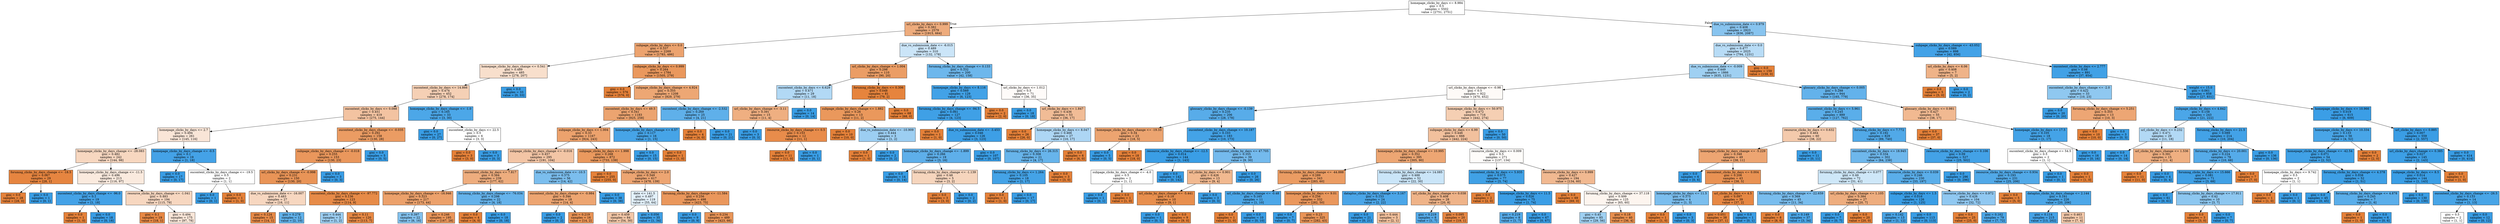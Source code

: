 digraph Tree {
node [shape=box, style="filled", color="black"] ;
0 [label="homepage_clicks_by_days <= 8.984\ngini = 0.5\nsamples = 5502\nvalue = [2751, 2751]", fillcolor="#e5813900"] ;
1 [label="url_clicks_by_days <= 0.999\ngini = 0.382\nsamples = 2579\nvalue = [1915, 664]", fillcolor="#e58139a7"] ;
0 -> 1 [labeldistance=2.5, labelangle=45, headlabel="True"] ;
2 [label="subpage_clicks_by_days <= 0.0\ngini = 0.337\nsamples = 2269\nvalue = [1783, 486]", fillcolor="#e58139b9"] ;
1 -> 2 ;
3 [label="homepage_clicks_by_days_change <= 0.541\ngini = 0.489\nsamples = 485\nvalue = [278, 207]", fillcolor="#e5813941"] ;
2 -> 3 ;
4 [label="oucontent_clicks_by_days <= 14.866\ngini = 0.474\nsamples = 452\nvalue = [278, 174]", fillcolor="#e581395f"] ;
3 -> 4 ;
5 [label="oucontent_clicks_by_days <= 0.088\ngini = 0.451\nsamples = 419\nvalue = [275, 144]", fillcolor="#e5813979"] ;
4 -> 5 ;
6 [label="homepage_clicks_by_days <= 2.7\ngini = 0.494\nsamples = 261\nvalue = [145, 116]", fillcolor="#e5813933"] ;
5 -> 6 ;
7 [label="homepage_clicks_by_days_change <= -28.083\ngini = 0.482\nsamples = 242\nvalue = [144, 98]", fillcolor="#e5813951"] ;
6 -> 7 ;
8 [label="forumng_clicks_by_days_change <= -18.5\ngini = 0.067\nsamples = 29\nvalue = [28, 1]", fillcolor="#e58139f6"] ;
7 -> 8 ;
9 [label="gini = 0.0\nsamples = 28\nvalue = [28, 0]", fillcolor="#e58139ff"] ;
8 -> 9 ;
10 [label="gini = 0.0\nsamples = 1\nvalue = [0, 1]", fillcolor="#399de5ff"] ;
8 -> 10 ;
11 [label="homepage_clicks_by_days_change <= -11.5\ngini = 0.496\nsamples = 213\nvalue = [116, 97]", fillcolor="#e581392a"] ;
7 -> 11 ;
12 [label="oucontent_clicks_by_days_change <= -96.0\ngini = 0.1\nsamples = 19\nvalue = [1, 18]", fillcolor="#399de5f1"] ;
11 -> 12 ;
13 [label="gini = 0.0\nsamples = 1\nvalue = [1, 0]", fillcolor="#e58139ff"] ;
12 -> 13 ;
14 [label="gini = 0.0\nsamples = 18\nvalue = [0, 18]", fillcolor="#399de5ff"] ;
12 -> 14 ;
15 [label="resource_clicks_by_days_change <= -1.041\ngini = 0.483\nsamples = 194\nvalue = [115, 79]", fillcolor="#e5813950"] ;
11 -> 15 ;
16 [label="gini = 0.1\nsamples = 19\nvalue = [18, 1]", fillcolor="#e58139f1"] ;
15 -> 16 ;
17 [label="gini = 0.494\nsamples = 175\nvalue = [97, 78]", fillcolor="#e5813932"] ;
15 -> 17 ;
18 [label="homepage_clicks_by_days_change <= -0.5\ngini = 0.1\nsamples = 19\nvalue = [1, 18]", fillcolor="#399de5f1"] ;
6 -> 18 ;
19 [label="gini = 0.0\nsamples = 17\nvalue = [0, 17]", fillcolor="#399de5ff"] ;
18 -> 19 ;
20 [label="oucontent_clicks_by_days_change <= -19.5\ngini = 0.5\nsamples = 2\nvalue = [1, 1]", fillcolor="#e5813900"] ;
18 -> 20 ;
21 [label="gini = 0.0\nsamples = 1\nvalue = [0, 1]", fillcolor="#399de5ff"] ;
20 -> 21 ;
22 [label="gini = 0.0\nsamples = 1\nvalue = [1, 0]", fillcolor="#e58139ff"] ;
20 -> 22 ;
23 [label="oucontent_clicks_by_days_change <= -0.035\ngini = 0.292\nsamples = 158\nvalue = [130, 28]", fillcolor="#e58139c8"] ;
5 -> 23 ;
24 [label="subpage_clicks_by_days_change <= -0.018\ngini = 0.255\nsamples = 153\nvalue = [130, 23]", fillcolor="#e58139d2"] ;
23 -> 24 ;
25 [label="url_clicks_by_days_change <= -0.998\ngini = 0.231\nsamples = 150\nvalue = [130, 20]", fillcolor="#e58139d8"] ;
24 -> 25 ;
26 [label="due_vs_submission_date <= -16.007\ngini = 0.483\nsamples = 27\nvalue = [16, 11]", fillcolor="#e5813950"] ;
25 -> 26 ;
27 [label="gini = 0.124\nsamples = 15\nvalue = [14, 1]", fillcolor="#e58139ed"] ;
26 -> 27 ;
28 [label="gini = 0.278\nsamples = 12\nvalue = [2, 10]", fillcolor="#399de5cc"] ;
26 -> 28 ;
29 [label="oucontent_clicks_by_days_change <= -97.772\ngini = 0.136\nsamples = 123\nvalue = [114, 9]", fillcolor="#e58139eb"] ;
25 -> 29 ;
30 [label="gini = 0.444\nsamples = 3\nvalue = [1, 2]", fillcolor="#399de57f"] ;
29 -> 30 ;
31 [label="gini = 0.11\nsamples = 120\nvalue = [113, 7]", fillcolor="#e58139ef"] ;
29 -> 31 ;
32 [label="gini = 0.0\nsamples = 3\nvalue = [0, 3]", fillcolor="#399de5ff"] ;
24 -> 32 ;
33 [label="gini = 0.0\nsamples = 5\nvalue = [0, 5]", fillcolor="#399de5ff"] ;
23 -> 33 ;
34 [label="homepage_clicks_by_days_change <= -1.0\ngini = 0.165\nsamples = 33\nvalue = [3, 30]", fillcolor="#399de5e6"] ;
4 -> 34 ;
35 [label="gini = 0.0\nsamples = 27\nvalue = [0, 27]", fillcolor="#399de5ff"] ;
34 -> 35 ;
36 [label="oucontent_clicks_by_days <= 22.5\ngini = 0.5\nsamples = 6\nvalue = [3, 3]", fillcolor="#e5813900"] ;
34 -> 36 ;
37 [label="gini = 0.0\nsamples = 3\nvalue = [3, 0]", fillcolor="#e58139ff"] ;
36 -> 37 ;
38 [label="gini = 0.0\nsamples = 3\nvalue = [0, 3]", fillcolor="#399de5ff"] ;
36 -> 38 ;
39 [label="gini = 0.0\nsamples = 33\nvalue = [0, 33]", fillcolor="#399de5ff"] ;
3 -> 39 ;
40 [label="subpage_clicks_by_days <= 0.999\ngini = 0.264\nsamples = 1784\nvalue = [1505, 279]", fillcolor="#e58139d0"] ;
2 -> 40 ;
41 [label="gini = 0.0\nsamples = 576\nvalue = [576, 0]", fillcolor="#e58139ff"] ;
40 -> 41 ;
42 [label="subpage_clicks_by_days_change <= 4.924\ngini = 0.355\nsamples = 1208\nvalue = [929, 279]", fillcolor="#e58139b2"] ;
40 -> 42 ;
43 [label="oucontent_clicks_by_days <= 49.5\ngini = 0.341\nsamples = 1183\nvalue = [925, 258]", fillcolor="#e58139b8"] ;
42 -> 43 ;
44 [label="subpage_clicks_by_days <= 1.004\ngini = 0.33\nsamples = 1167\nvalue = [924, 243]", fillcolor="#e58139bc"] ;
43 -> 44 ;
45 [label="subpage_clicks_by_days_change <= -0.016\ngini = 0.457\nsamples = 295\nvalue = [191, 104]", fillcolor="#e5813974"] ;
44 -> 45 ;
46 [label="oucontent_clicks_by_days <= 7.817\ngini = 0.384\nsamples = 239\nvalue = [177, 62]", fillcolor="#e58139a6"] ;
45 -> 46 ;
47 [label="homepage_clicks_by_days_change <= -16.946\ngini = 0.323\nsamples = 217\nvalue = [173, 44]", fillcolor="#e58139be"] ;
46 -> 47 ;
48 [label="gini = 0.397\nsamples = 22\nvalue = [6, 16]", fillcolor="#399de59f"] ;
47 -> 48 ;
49 [label="gini = 0.246\nsamples = 195\nvalue = [167, 28]", fillcolor="#e58139d4"] ;
47 -> 49 ;
50 [label="forumng_clicks_by_days_change <= -76.034\ngini = 0.298\nsamples = 22\nvalue = [4, 18]", fillcolor="#399de5c6"] ;
46 -> 50 ;
51 [label="gini = 0.0\nsamples = 4\nvalue = [4, 0]", fillcolor="#e58139ff"] ;
50 -> 51 ;
52 [label="gini = 0.0\nsamples = 18\nvalue = [0, 18]", fillcolor="#399de5ff"] ;
50 -> 52 ;
53 [label="due_vs_submission_date <= -10.5\ngini = 0.375\nsamples = 56\nvalue = [14, 42]", fillcolor="#399de5aa"] ;
45 -> 53 ;
54 [label="oucontent_clicks_by_days_change <= -0.984\ngini = 0.346\nsamples = 18\nvalue = [14, 4]", fillcolor="#e58139b6"] ;
53 -> 54 ;
55 [label="gini = 0.0\nsamples = 2\nvalue = [0, 2]", fillcolor="#399de5ff"] ;
54 -> 55 ;
56 [label="gini = 0.219\nsamples = 16\nvalue = [14, 2]", fillcolor="#e58139db"] ;
54 -> 56 ;
57 [label="gini = 0.0\nsamples = 38\nvalue = [0, 38]", fillcolor="#399de5ff"] ;
53 -> 57 ;
58 [label="subpage_clicks_by_days <= 1.998\ngini = 0.268\nsamples = 872\nvalue = [733, 139]", fillcolor="#e58139cf"] ;
44 -> 58 ;
59 [label="gini = 0.0\nsamples = 255\nvalue = [255, 0]", fillcolor="#e58139ff"] ;
58 -> 59 ;
60 [label="subpage_clicks_by_days <= 2.0\ngini = 0.349\nsamples = 617\nvalue = [478, 139]", fillcolor="#e58139b5"] ;
58 -> 60 ;
61 [label="date <= 141.5\ngini = 0.497\nsamples = 119\nvalue = [55, 64]", fillcolor="#399de524"] ;
60 -> 61 ;
62 [label="gini = 0.459\nsamples = 84\nvalue = [54, 30]", fillcolor="#e5813971"] ;
61 -> 62 ;
63 [label="gini = 0.056\nsamples = 35\nvalue = [1, 34]", fillcolor="#399de5f8"] ;
61 -> 63 ;
64 [label="forumng_clicks_by_days_change <= -11.584\ngini = 0.256\nsamples = 498\nvalue = [423, 75]", fillcolor="#e58139d2"] ;
60 -> 64 ;
65 [label="gini = 0.0\nsamples = 9\nvalue = [0, 9]", fillcolor="#399de5ff"] ;
64 -> 65 ;
66 [label="gini = 0.234\nsamples = 489\nvalue = [423, 66]", fillcolor="#e58139d7"] ;
64 -> 66 ;
67 [label="homepage_clicks_by_days_change <= 6.57\ngini = 0.117\nsamples = 16\nvalue = [1, 15]", fillcolor="#399de5ee"] ;
43 -> 67 ;
68 [label="gini = 0.0\nsamples = 15\nvalue = [0, 15]", fillcolor="#399de5ff"] ;
67 -> 68 ;
69 [label="gini = 0.0\nsamples = 1\nvalue = [1, 0]", fillcolor="#e58139ff"] ;
67 -> 69 ;
70 [label="oucontent_clicks_by_days_change <= -2.532\ngini = 0.269\nsamples = 25\nvalue = [4, 21]", fillcolor="#399de5ce"] ;
42 -> 70 ;
71 [label="gini = 0.0\nsamples = 4\nvalue = [4, 0]", fillcolor="#e58139ff"] ;
70 -> 71 ;
72 [label="gini = 0.0\nsamples = 21\nvalue = [0, 21]", fillcolor="#399de5ff"] ;
70 -> 72 ;
73 [label="due_vs_submission_date <= -6.015\ngini = 0.489\nsamples = 310\nvalue = [132, 178]", fillcolor="#399de542"] ;
1 -> 73 ;
74 [label="url_clicks_by_days_change <= 1.004\ngini = 0.298\nsamples = 110\nvalue = [90, 20]", fillcolor="#e58139c6"] ;
73 -> 74 ;
75 [label="oucontent_clicks_by_days <= 6.629\ngini = 0.471\nsamples = 29\nvalue = [11, 18]", fillcolor="#399de563"] ;
74 -> 75 ;
76 [label="url_clicks_by_days_change <= -3.11\ngini = 0.391\nsamples = 15\nvalue = [11, 4]", fillcolor="#e58139a2"] ;
75 -> 76 ;
77 [label="gini = 0.0\nsamples = 3\nvalue = [0, 3]", fillcolor="#399de5ff"] ;
76 -> 77 ;
78 [label="resource_clicks_by_days_change <= 0.5\ngini = 0.153\nsamples = 12\nvalue = [11, 1]", fillcolor="#e58139e8"] ;
76 -> 78 ;
79 [label="gini = 0.0\nsamples = 11\nvalue = [11, 0]", fillcolor="#e58139ff"] ;
78 -> 79 ;
80 [label="gini = 0.0\nsamples = 1\nvalue = [0, 1]", fillcolor="#399de5ff"] ;
78 -> 80 ;
81 [label="gini = 0.0\nsamples = 14\nvalue = [0, 14]", fillcolor="#399de5ff"] ;
75 -> 81 ;
82 [label="forumng_clicks_by_days <= 0.306\ngini = 0.048\nsamples = 81\nvalue = [79, 2]", fillcolor="#e58139f9"] ;
74 -> 82 ;
83 [label="subpage_clicks_by_days_change <= 1.882\ngini = 0.26\nsamples = 13\nvalue = [11, 2]", fillcolor="#e58139d1"] ;
82 -> 83 ;
84 [label="gini = 0.0\nsamples = 10\nvalue = [10, 0]", fillcolor="#e58139ff"] ;
83 -> 84 ;
85 [label="due_vs_submission_date <= -10.909\ngini = 0.444\nsamples = 3\nvalue = [1, 2]", fillcolor="#399de57f"] ;
83 -> 85 ;
86 [label="gini = 0.0\nsamples = 1\nvalue = [1, 0]", fillcolor="#e58139ff"] ;
85 -> 86 ;
87 [label="gini = 0.0\nsamples = 2\nvalue = [0, 2]", fillcolor="#399de5ff"] ;
85 -> 87 ;
88 [label="gini = 0.0\nsamples = 68\nvalue = [68, 0]", fillcolor="#e58139ff"] ;
82 -> 88 ;
89 [label="forumng_clicks_by_days_change <= 0.133\ngini = 0.332\nsamples = 200\nvalue = [42, 158]", fillcolor="#399de5bb"] ;
73 -> 89 ;
90 [label="homepage_clicks_by_days <= 8.116\ngini = 0.089\nsamples = 129\nvalue = [6, 123]", fillcolor="#399de5f3"] ;
89 -> 90 ;
91 [label="forumng_clicks_by_days_change <= -94.5\ngini = 0.061\nsamples = 127\nvalue = [4, 123]", fillcolor="#399de5f7"] ;
90 -> 91 ;
92 [label="gini = 0.0\nsamples = 1\nvalue = [1, 0]", fillcolor="#e58139ff"] ;
91 -> 92 ;
93 [label="due_vs_submission_date <= -3.453\ngini = 0.046\nsamples = 126\nvalue = [3, 123]", fillcolor="#399de5f9"] ;
91 -> 93 ;
94 [label="homepage_clicks_by_days_change <= -1.899\ngini = 0.266\nsamples = 19\nvalue = [3, 16]", fillcolor="#399de5cf"] ;
93 -> 94 ;
95 [label="gini = 0.0\nsamples = 14\nvalue = [0, 14]", fillcolor="#399de5ff"] ;
94 -> 95 ;
96 [label="forumng_clicks_by_days_change <= -1.139\ngini = 0.48\nsamples = 5\nvalue = [3, 2]", fillcolor="#e5813955"] ;
94 -> 96 ;
97 [label="gini = 0.0\nsamples = 3\nvalue = [3, 0]", fillcolor="#e58139ff"] ;
96 -> 97 ;
98 [label="gini = 0.0\nsamples = 2\nvalue = [0, 2]", fillcolor="#399de5ff"] ;
96 -> 98 ;
99 [label="gini = 0.0\nsamples = 107\nvalue = [0, 107]", fillcolor="#399de5ff"] ;
93 -> 99 ;
100 [label="gini = 0.0\nsamples = 2\nvalue = [2, 0]", fillcolor="#e58139ff"] ;
90 -> 100 ;
101 [label="url_clicks_by_days <= 1.012\ngini = 0.5\nsamples = 71\nvalue = [36, 35]", fillcolor="#e5813907"] ;
89 -> 101 ;
102 [label="gini = 0.0\nsamples = 18\nvalue = [0, 18]", fillcolor="#399de5ff"] ;
101 -> 102 ;
103 [label="url_clicks_by_days <= 1.847\ngini = 0.436\nsamples = 53\nvalue = [36, 17]", fillcolor="#e5813987"] ;
101 -> 103 ;
104 [label="gini = 0.0\nsamples = 26\nvalue = [26, 0]", fillcolor="#e58139ff"] ;
103 -> 104 ;
105 [label="homepage_clicks_by_days <= 8.047\ngini = 0.466\nsamples = 27\nvalue = [10, 17]", fillcolor="#399de569"] ;
103 -> 105 ;
106 [label="forumng_clicks_by_days <= 26.315\ngini = 0.308\nsamples = 21\nvalue = [4, 17]", fillcolor="#399de5c3"] ;
105 -> 106 ;
107 [label="forumng_clicks_by_days <= 1.264\ngini = 0.105\nsamples = 18\nvalue = [1, 17]", fillcolor="#399de5f0"] ;
106 -> 107 ;
108 [label="gini = 0.0\nsamples = 1\nvalue = [1, 0]", fillcolor="#e58139ff"] ;
107 -> 108 ;
109 [label="gini = 0.0\nsamples = 17\nvalue = [0, 17]", fillcolor="#399de5ff"] ;
107 -> 109 ;
110 [label="gini = 0.0\nsamples = 3\nvalue = [3, 0]", fillcolor="#e58139ff"] ;
106 -> 110 ;
111 [label="gini = 0.0\nsamples = 6\nvalue = [6, 0]", fillcolor="#e58139ff"] ;
105 -> 111 ;
112 [label="due_vs_submission_date <= 0.979\ngini = 0.408\nsamples = 2923\nvalue = [836, 2087]", fillcolor="#399de599"] ;
0 -> 112 [labeldistance=2.5, labelangle=-45, headlabel="False"] ;
113 [label="due_vs_submission_date <= 0.0\ngini = 0.477\nsamples = 2025\nvalue = [794, 1231]", fillcolor="#399de55b"] ;
112 -> 113 ;
114 [label="due_vs_submission_date <= -0.009\ngini = 0.449\nsamples = 1866\nvalue = [635, 1231]", fillcolor="#399de57b"] ;
113 -> 114 ;
115 [label="url_clicks_by_days_change <= -0.98\ngini = 0.5\nsamples = 922\nvalue = [470, 452]", fillcolor="#e581390a"] ;
114 -> 115 ;
116 [label="glossary_clicks_by_days_change <= -0.139\ngini = 0.235\nsamples = 206\nvalue = [28, 178]", fillcolor="#399de5d7"] ;
115 -> 116 ;
117 [label="homepage_clicks_by_days_change <= -19.33\ngini = 0.34\nsamples = 23\nvalue = [18, 5]", fillcolor="#e58139b8"] ;
116 -> 117 ;
118 [label="gini = 0.0\nsamples = 5\nvalue = [0, 5]", fillcolor="#399de5ff"] ;
117 -> 118 ;
119 [label="gini = 0.0\nsamples = 18\nvalue = [18, 0]", fillcolor="#e58139ff"] ;
117 -> 119 ;
120 [label="oucontent_clicks_by_days_change <= 10.187\ngini = 0.103\nsamples = 183\nvalue = [10, 173]", fillcolor="#399de5f0"] ;
116 -> 120 ;
121 [label="resource_clicks_by_days_change <= -12.5\ngini = 0.014\nsamples = 144\nvalue = [1, 143]", fillcolor="#399de5fd"] ;
120 -> 121 ;
122 [label="subpage_clicks_by_days_change <= -4.0\ngini = 0.5\nsamples = 2\nvalue = [1, 1]", fillcolor="#e5813900"] ;
121 -> 122 ;
123 [label="gini = 0.0\nsamples = 1\nvalue = [0, 1]", fillcolor="#399de5ff"] ;
122 -> 123 ;
124 [label="gini = 0.0\nsamples = 1\nvalue = [1, 0]", fillcolor="#e58139ff"] ;
122 -> 124 ;
125 [label="gini = 0.0\nsamples = 142\nvalue = [0, 142]", fillcolor="#399de5ff"] ;
121 -> 125 ;
126 [label="oucontent_clicks_by_days <= 47.705\ngini = 0.355\nsamples = 39\nvalue = [9, 30]", fillcolor="#399de5b3"] ;
120 -> 126 ;
127 [label="url_clicks_by_days <= 0.901\ngini = 0.426\nsamples = 13\nvalue = [9, 4]", fillcolor="#e581398e"] ;
126 -> 127 ;
128 [label="url_clicks_by_days_change <= -5.441\ngini = 0.18\nsamples = 10\nvalue = [9, 1]", fillcolor="#e58139e3"] ;
127 -> 128 ;
129 [label="gini = 0.0\nsamples = 1\nvalue = [0, 1]", fillcolor="#399de5ff"] ;
128 -> 129 ;
130 [label="gini = 0.0\nsamples = 9\nvalue = [9, 0]", fillcolor="#e58139ff"] ;
128 -> 130 ;
131 [label="gini = 0.0\nsamples = 3\nvalue = [0, 3]", fillcolor="#399de5ff"] ;
127 -> 131 ;
132 [label="gini = 0.0\nsamples = 26\nvalue = [0, 26]", fillcolor="#399de5ff"] ;
126 -> 132 ;
133 [label="homepage_clicks_by_days <= 50.975\ngini = 0.472\nsamples = 716\nvalue = [442, 274]", fillcolor="#e5813961"] ;
115 -> 133 ;
134 [label="subpage_clicks_by_days <= 6.99\ngini = 0.446\nsamples = 666\nvalue = [442, 224]", fillcolor="#e581397e"] ;
133 -> 134 ;
135 [label="homepage_clicks_by_days_change <= 10.995\ngini = 0.352\nsamples = 395\nvalue = [305, 90]", fillcolor="#e58139b4"] ;
134 -> 135 ;
136 [label="forumng_clicks_by_days_change <= -44.888\ngini = 0.289\nsamples = 343\nvalue = [283, 60]", fillcolor="#e58139c9"] ;
135 -> 136 ;
137 [label="url_clicks_by_days_change <= -0.48\ngini = 0.165\nsamples = 11\nvalue = [1, 10]", fillcolor="#399de5e6"] ;
136 -> 137 ;
138 [label="gini = 0.0\nsamples = 1\nvalue = [1, 0]", fillcolor="#e58139ff"] ;
137 -> 138 ;
139 [label="gini = 0.0\nsamples = 10\nvalue = [0, 10]", fillcolor="#399de5ff"] ;
137 -> 139 ;
140 [label="homepage_clicks_by_days <= 9.01\ngini = 0.256\nsamples = 332\nvalue = [282, 50]", fillcolor="#e58139d2"] ;
136 -> 140 ;
141 [label="gini = 0.0\nsamples = 7\nvalue = [0, 7]", fillcolor="#399de5ff"] ;
140 -> 141 ;
142 [label="gini = 0.23\nsamples = 325\nvalue = [282, 43]", fillcolor="#e58139d8"] ;
140 -> 142 ;
143 [label="forumng_clicks_by_days_change <= 14.085\ngini = 0.488\nsamples = 52\nvalue = [22, 30]", fillcolor="#399de544"] ;
135 -> 143 ;
144 [label="dataplus_clicks_by_days_change <= 3.167\ngini = 0.153\nsamples = 24\nvalue = [2, 22]", fillcolor="#399de5e8"] ;
143 -> 144 ;
145 [label="gini = 0.0\nsamples = 21\nvalue = [0, 21]", fillcolor="#399de5ff"] ;
144 -> 145 ;
146 [label="gini = 0.444\nsamples = 3\nvalue = [2, 1]", fillcolor="#e581397f"] ;
144 -> 146 ;
147 [label="url_clicks_by_days_change <= 0.038\ngini = 0.408\nsamples = 28\nvalue = [20, 8]", fillcolor="#e5813999"] ;
143 -> 147 ;
148 [label="gini = 0.219\nsamples = 8\nvalue = [1, 7]", fillcolor="#399de5db"] ;
147 -> 148 ;
149 [label="gini = 0.095\nsamples = 20\nvalue = [19, 1]", fillcolor="#e58139f2"] ;
147 -> 149 ;
150 [label="resource_clicks_by_days <= 0.009\ngini = 0.5\nsamples = 271\nvalue = [137, 134]", fillcolor="#e5813906"] ;
134 -> 150 ;
151 [label="oucontent_clicks_by_days <= 5.935\ngini = 0.075\nsamples = 77\nvalue = [3, 74]", fillcolor="#399de5f5"] ;
150 -> 151 ;
152 [label="gini = 0.0\nsamples = 2\nvalue = [2, 0]", fillcolor="#e58139ff"] ;
151 -> 152 ;
153 [label="homepage_clicks_by_days <= 11.5\ngini = 0.026\nsamples = 75\nvalue = [1, 74]", fillcolor="#399de5fc"] ;
151 -> 153 ;
154 [label="gini = 0.219\nsamples = 8\nvalue = [1, 7]", fillcolor="#399de5db"] ;
153 -> 154 ;
155 [label="gini = 0.0\nsamples = 67\nvalue = [0, 67]", fillcolor="#399de5ff"] ;
153 -> 155 ;
156 [label="resource_clicks_by_days <= 0.999\ngini = 0.427\nsamples = 194\nvalue = [134, 60]", fillcolor="#e581398d"] ;
150 -> 156 ;
157 [label="gini = 0.0\nsamples = 69\nvalue = [69, 0]", fillcolor="#e58139ff"] ;
156 -> 157 ;
158 [label="forumng_clicks_by_days_change <= 37.118\ngini = 0.499\nsamples = 125\nvalue = [65, 60]", fillcolor="#e5813914"] ;
156 -> 158 ;
159 [label="gini = 0.45\nsamples = 85\nvalue = [29, 56]", fillcolor="#399de57b"] ;
158 -> 159 ;
160 [label="gini = 0.18\nsamples = 40\nvalue = [36, 4]", fillcolor="#e58139e3"] ;
158 -> 160 ;
161 [label="gini = 0.0\nsamples = 50\nvalue = [0, 50]", fillcolor="#399de5ff"] ;
133 -> 161 ;
162 [label="glossary_clicks_by_days_change <= 0.005\ngini = 0.288\nsamples = 944\nvalue = [165, 779]", fillcolor="#399de5c9"] ;
114 -> 162 ;
163 [label="oucontent_clicks_by_days <= 5.961\ngini = 0.245\nsamples = 889\nvalue = [127, 762]", fillcolor="#399de5d4"] ;
162 -> 163 ;
164 [label="resource_clicks_by_days <= 0.632\ngini = 0.464\nsamples = 60\nvalue = [38, 22]", fillcolor="#e581396b"] ;
163 -> 164 ;
165 [label="homepage_clicks_by_days_change <= -5.229\ngini = 0.348\nsamples = 49\nvalue = [38, 11]", fillcolor="#e58139b5"] ;
164 -> 165 ;
166 [label="gini = 0.0\nsamples = 6\nvalue = [0, 6]", fillcolor="#399de5ff"] ;
165 -> 166 ;
167 [label="oucontent_clicks_by_days <= 0.004\ngini = 0.206\nsamples = 43\nvalue = [38, 5]", fillcolor="#e58139dd"] ;
165 -> 167 ;
168 [label="homepage_clicks_by_days <= 11.5\ngini = 0.375\nsamples = 4\nvalue = [1, 3]", fillcolor="#399de5aa"] ;
167 -> 168 ;
169 [label="gini = 0.0\nsamples = 1\nvalue = [1, 0]", fillcolor="#e58139ff"] ;
168 -> 169 ;
170 [label="gini = 0.0\nsamples = 3\nvalue = [0, 3]", fillcolor="#399de5ff"] ;
168 -> 170 ;
171 [label="url_clicks_by_days <= 4.5\ngini = 0.097\nsamples = 39\nvalue = [37, 2]", fillcolor="#e58139f1"] ;
167 -> 171 ;
172 [label="gini = 0.051\nsamples = 38\nvalue = [37, 1]", fillcolor="#e58139f8"] ;
171 -> 172 ;
173 [label="gini = 0.0\nsamples = 1\nvalue = [0, 1]", fillcolor="#399de5ff"] ;
171 -> 173 ;
174 [label="gini = 0.0\nsamples = 11\nvalue = [0, 11]", fillcolor="#399de5ff"] ;
164 -> 174 ;
175 [label="forumng_clicks_by_days <= 7.772\ngini = 0.192\nsamples = 829\nvalue = [89, 740]", fillcolor="#399de5e0"] ;
163 -> 175 ;
176 [label="oucontent_clicks_by_days <= 18.945\ngini = 0.334\nsamples = 302\nvalue = [64, 238]", fillcolor="#399de5ba"] ;
175 -> 176 ;
177 [label="forumng_clicks_by_days_change <= 0.077\ngini = 0.49\nsamples = 72\nvalue = [31, 41]", fillcolor="#399de53e"] ;
176 -> 177 ;
178 [label="forumng_clicks_by_days_change <= -22.659\ngini = 0.369\nsamples = 45\nvalue = [11, 34]", fillcolor="#399de5ac"] ;
177 -> 178 ;
179 [label="gini = 0.0\nsamples = 8\nvalue = [8, 0]", fillcolor="#e58139ff"] ;
178 -> 179 ;
180 [label="gini = 0.149\nsamples = 37\nvalue = [3, 34]", fillcolor="#399de5e9"] ;
178 -> 180 ;
181 [label="url_clicks_by_days_change <= 1.105\ngini = 0.384\nsamples = 27\nvalue = [20, 7]", fillcolor="#e58139a6"] ;
177 -> 181 ;
182 [label="gini = 0.0\nsamples = 7\nvalue = [0, 7]", fillcolor="#399de5ff"] ;
181 -> 182 ;
183 [label="gini = 0.0\nsamples = 20\nvalue = [20, 0]", fillcolor="#e58139ff"] ;
181 -> 183 ;
184 [label="resource_clicks_by_days <= 0.039\ngini = 0.246\nsamples = 230\nvalue = [33, 197]", fillcolor="#399de5d4"] ;
176 -> 184 ;
185 [label="subpage_clicks_by_days <= 1.5\ngini = 0.016\nsamples = 126\nvalue = [1, 125]", fillcolor="#399de5fd"] ;
184 -> 185 ;
186 [label="gini = 0.142\nsamples = 13\nvalue = [1, 12]", fillcolor="#399de5ea"] ;
185 -> 186 ;
187 [label="gini = 0.0\nsamples = 113\nvalue = [0, 113]", fillcolor="#399de5ff"] ;
185 -> 187 ;
188 [label="resource_clicks_by_days <= 0.972\ngini = 0.426\nsamples = 104\nvalue = [32, 72]", fillcolor="#399de58e"] ;
184 -> 188 ;
189 [label="gini = 0.0\nsamples = 25\nvalue = [25, 0]", fillcolor="#e58139ff"] ;
188 -> 189 ;
190 [label="gini = 0.162\nsamples = 79\nvalue = [7, 72]", fillcolor="#399de5e6"] ;
188 -> 190 ;
191 [label="resource_clicks_by_days_change <= 0.106\ngini = 0.09\nsamples = 527\nvalue = [25, 502]", fillcolor="#399de5f2"] ;
175 -> 191 ;
192 [label="gini = 0.0\nsamples = 296\nvalue = [0, 296]", fillcolor="#399de5ff"] ;
191 -> 192 ;
193 [label="resource_clicks_by_days_change <= 0.934\ngini = 0.193\nsamples = 231\nvalue = [25, 206]", fillcolor="#399de5e0"] ;
191 -> 193 ;
194 [label="gini = 0.0\nsamples = 5\nvalue = [5, 0]", fillcolor="#e58139ff"] ;
193 -> 194 ;
195 [label="dataplus_clicks_by_days_change <= 2.144\ngini = 0.161\nsamples = 226\nvalue = [20, 206]", fillcolor="#399de5e6"] ;
193 -> 195 ;
196 [label="gini = 0.114\nsamples = 215\nvalue = [13, 202]", fillcolor="#399de5ef"] ;
195 -> 196 ;
197 [label="gini = 0.463\nsamples = 11\nvalue = [7, 4]", fillcolor="#e581396d"] ;
195 -> 197 ;
198 [label="glossary_clicks_by_days <= 0.981\ngini = 0.427\nsamples = 55\nvalue = [38, 17]", fillcolor="#e581398d"] ;
162 -> 198 ;
199 [label="gini = 0.0\nsamples = 37\nvalue = [37, 0]", fillcolor="#e58139ff"] ;
198 -> 199 ;
200 [label="homepage_clicks_by_days <= 17.5\ngini = 0.105\nsamples = 18\nvalue = [1, 17]", fillcolor="#399de5f0"] ;
198 -> 200 ;
201 [label="oucontent_clicks_by_days_change <= 54.5\ngini = 0.5\nsamples = 2\nvalue = [1, 1]", fillcolor="#e5813900"] ;
200 -> 201 ;
202 [label="gini = 0.0\nsamples = 1\nvalue = [0, 1]", fillcolor="#399de5ff"] ;
201 -> 202 ;
203 [label="gini = 0.0\nsamples = 1\nvalue = [1, 0]", fillcolor="#e58139ff"] ;
201 -> 203 ;
204 [label="gini = 0.0\nsamples = 16\nvalue = [0, 16]", fillcolor="#399de5ff"] ;
200 -> 204 ;
205 [label="gini = 0.0\nsamples = 159\nvalue = [159, 0]", fillcolor="#e58139ff"] ;
113 -> 205 ;
206 [label="subpage_clicks_by_days_change <= -43.052\ngini = 0.089\nsamples = 898\nvalue = [42, 856]", fillcolor="#399de5f2"] ;
112 -> 206 ;
207 [label="url_clicks_by_days <= 6.06\ngini = 0.408\nsamples = 7\nvalue = [5, 2]", fillcolor="#e5813999"] ;
206 -> 207 ;
208 [label="gini = 0.0\nsamples = 5\nvalue = [5, 0]", fillcolor="#e58139ff"] ;
207 -> 208 ;
209 [label="gini = 0.0\nsamples = 2\nvalue = [0, 2]", fillcolor="#399de5ff"] ;
207 -> 209 ;
210 [label="oucontent_clicks_by_days <= 2.777\ngini = 0.08\nsamples = 891\nvalue = [37, 854]", fillcolor="#399de5f4"] ;
206 -> 210 ;
211 [label="oucontent_clicks_by_days_change <= -2.0\ngini = 0.422\nsamples = 33\nvalue = [10, 23]", fillcolor="#399de590"] ;
210 -> 211 ;
212 [label="gini = 0.0\nsamples = 20\nvalue = [0, 20]", fillcolor="#399de5ff"] ;
211 -> 212 ;
213 [label="forumng_clicks_by_days_change <= 5.251\ngini = 0.355\nsamples = 13\nvalue = [10, 3]", fillcolor="#e58139b3"] ;
211 -> 213 ;
214 [label="gini = 0.0\nsamples = 10\nvalue = [10, 0]", fillcolor="#e58139ff"] ;
213 -> 214 ;
215 [label="gini = 0.0\nsamples = 3\nvalue = [0, 3]", fillcolor="#399de5ff"] ;
213 -> 215 ;
216 [label="weight <= 15.0\ngini = 0.061\nsamples = 858\nvalue = [27, 831]", fillcolor="#399de5f7"] ;
210 -> 216 ;
217 [label="subpage_clicks_by_days <= 4.842\ngini = 0.158\nsamples = 243\nvalue = [21, 222]", fillcolor="#399de5e7"] ;
216 -> 217 ;
218 [label="url_clicks_by_days <= 0.232\ngini = 0.471\nsamples = 29\nvalue = [11, 18]", fillcolor="#399de563"] ;
217 -> 218 ;
219 [label="gini = 0.0\nsamples = 14\nvalue = [0, 14]", fillcolor="#399de5ff"] ;
218 -> 219 ;
220 [label="url_clicks_by_days_change <= 1.536\ngini = 0.391\nsamples = 15\nvalue = [11, 4]", fillcolor="#e58139a2"] ;
218 -> 220 ;
221 [label="gini = 0.0\nsamples = 11\nvalue = [11, 0]", fillcolor="#e58139ff"] ;
220 -> 221 ;
222 [label="gini = 0.0\nsamples = 4\nvalue = [0, 4]", fillcolor="#399de5ff"] ;
220 -> 222 ;
223 [label="forumng_clicks_by_days <= 21.5\ngini = 0.089\nsamples = 214\nvalue = [10, 204]", fillcolor="#399de5f2"] ;
217 -> 223 ;
224 [label="forumng_clicks_by_days <= 20.001\ngini = 0.224\nsamples = 78\nvalue = [10, 68]", fillcolor="#399de5da"] ;
223 -> 224 ;
225 [label="forumng_clicks_by_days <= 15.666\ngini = 0.081\nsamples = 71\nvalue = [3, 68]", fillcolor="#399de5f4"] ;
224 -> 225 ;
226 [label="gini = 0.0\nsamples = 61\nvalue = [0, 61]", fillcolor="#399de5ff"] ;
225 -> 226 ;
227 [label="forumng_clicks_by_days_change <= 17.911\ngini = 0.42\nsamples = 10\nvalue = [3, 7]", fillcolor="#399de592"] ;
225 -> 227 ;
228 [label="gini = 0.0\nsamples = 3\nvalue = [3, 0]", fillcolor="#e58139ff"] ;
227 -> 228 ;
229 [label="gini = 0.0\nsamples = 7\nvalue = [0, 7]", fillcolor="#399de5ff"] ;
227 -> 229 ;
230 [label="gini = 0.0\nsamples = 7\nvalue = [7, 0]", fillcolor="#e58139ff"] ;
224 -> 230 ;
231 [label="gini = 0.0\nsamples = 136\nvalue = [0, 136]", fillcolor="#399de5ff"] ;
223 -> 231 ;
232 [label="homepage_clicks_by_days <= 10.966\ngini = 0.019\nsamples = 615\nvalue = [6, 609]", fillcolor="#399de5fc"] ;
216 -> 232 ;
233 [label="homepage_clicks_by_days <= 10.334\ngini = 0.133\nsamples = 56\nvalue = [4, 52]", fillcolor="#399de5eb"] ;
232 -> 233 ;
234 [label="homepage_clicks_by_days_change <= -42.54\ngini = 0.071\nsamples = 54\nvalue = [2, 52]", fillcolor="#399de5f5"] ;
233 -> 234 ;
235 [label="homepage_clicks_by_days <= 9.742\ngini = 0.5\nsamples = 2\nvalue = [1, 1]", fillcolor="#e5813900"] ;
234 -> 235 ;
236 [label="gini = 0.0\nsamples = 1\nvalue = [1, 0]", fillcolor="#e58139ff"] ;
235 -> 236 ;
237 [label="gini = 0.0\nsamples = 1\nvalue = [0, 1]", fillcolor="#399de5ff"] ;
235 -> 237 ;
238 [label="forumng_clicks_by_days_change <= 4.378\ngini = 0.038\nsamples = 52\nvalue = [1, 51]", fillcolor="#399de5fa"] ;
234 -> 238 ;
239 [label="gini = 0.0\nsamples = 45\nvalue = [0, 45]", fillcolor="#399de5ff"] ;
238 -> 239 ;
240 [label="forumng_clicks_by_days_change <= 4.878\ngini = 0.245\nsamples = 7\nvalue = [1, 6]", fillcolor="#399de5d4"] ;
238 -> 240 ;
241 [label="gini = 0.0\nsamples = 1\nvalue = [1, 0]", fillcolor="#e58139ff"] ;
240 -> 241 ;
242 [label="gini = 0.0\nsamples = 6\nvalue = [0, 6]", fillcolor="#399de5ff"] ;
240 -> 242 ;
243 [label="gini = 0.0\nsamples = 2\nvalue = [2, 0]", fillcolor="#e58139ff"] ;
233 -> 243 ;
244 [label="url_clicks_by_days <= 0.885\ngini = 0.007\nsamples = 559\nvalue = [2, 557]", fillcolor="#399de5fe"] ;
232 -> 244 ;
245 [label="url_clicks_by_days_change <= 0.385\ngini = 0.027\nsamples = 145\nvalue = [2, 143]", fillcolor="#399de5fb"] ;
244 -> 245 ;
246 [label="subpage_clicks_by_days <= 8.5\ngini = 0.014\nsamples = 144\nvalue = [1, 143]", fillcolor="#399de5fd"] ;
245 -> 246 ;
247 [label="gini = 0.0\nsamples = 130\nvalue = [0, 130]", fillcolor="#399de5ff"] ;
246 -> 247 ;
248 [label="oucontent_clicks_by_days_change <= -26.5\ngini = 0.133\nsamples = 14\nvalue = [1, 13]", fillcolor="#399de5eb"] ;
246 -> 248 ;
249 [label="gini = 0.5\nsamples = 2\nvalue = [1, 1]", fillcolor="#e5813900"] ;
248 -> 249 ;
250 [label="gini = 0.0\nsamples = 12\nvalue = [0, 12]", fillcolor="#399de5ff"] ;
248 -> 250 ;
251 [label="gini = 0.0\nsamples = 1\nvalue = [1, 0]", fillcolor="#e58139ff"] ;
245 -> 251 ;
252 [label="gini = 0.0\nsamples = 414\nvalue = [0, 414]", fillcolor="#399de5ff"] ;
244 -> 252 ;
}